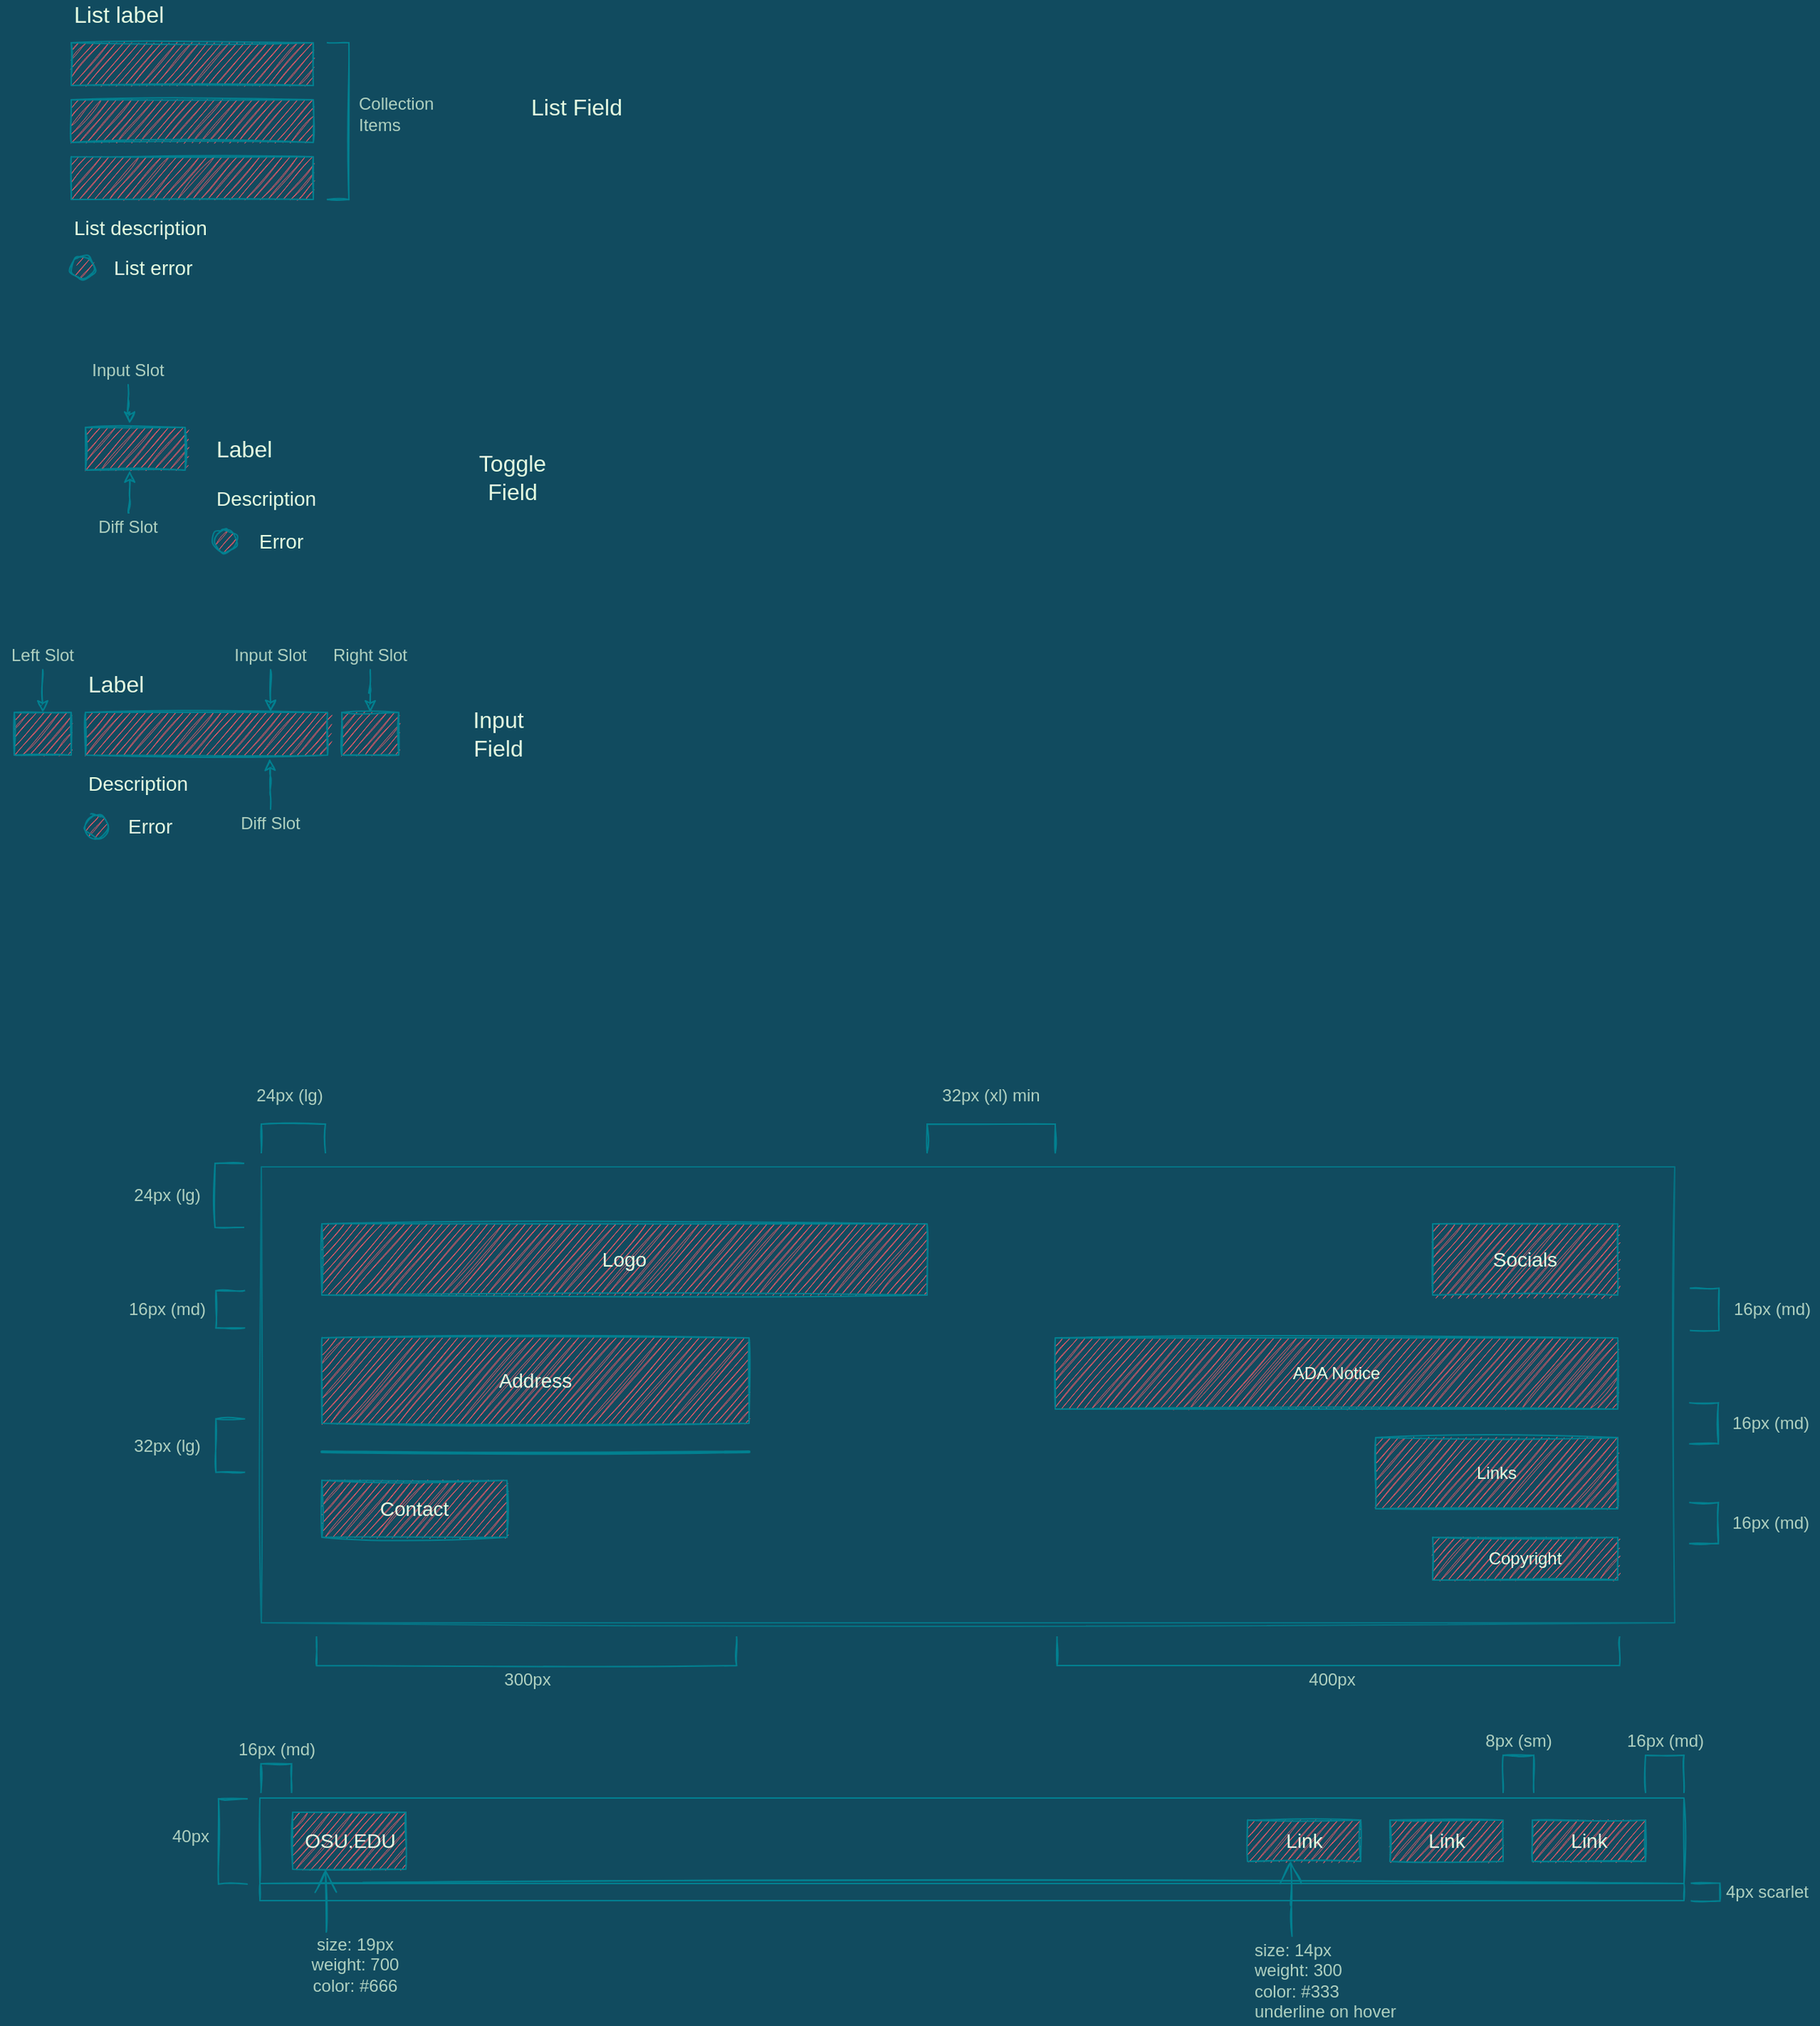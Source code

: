 <mxfile version="20.3.0" type="device"><diagram id="QByrFukcLoUELFLsciJ_" name="Page-1"><mxGraphModel dx="1629" dy="833" grid="0" gridSize="10" guides="1" tooltips="1" connect="1" arrows="1" fold="1" page="1" pageScale="1" pageWidth="850" pageHeight="1100" background="#114B5F" math="0" shadow="0"><root><mxCell id="0"/><mxCell id="1" parent="0"/><mxCell id="PzoOUh75sbeVQ9WSwZs6-1" value="" style="whiteSpace=wrap;html=1;fontSize=16;fillColor=#F45B69;strokeColor=#028090;fontColor=#E4FDE1;sketch=1;" parent="1" vertex="1"><mxGeometry x="120" y="660" width="170" height="30" as="geometry"/></mxCell><mxCell id="PzoOUh75sbeVQ9WSwZs6-2" value="Label" style="text;html=1;strokeColor=none;fillColor=none;align=left;verticalAlign=middle;whiteSpace=wrap;fontSize=16;fontColor=#E4FDE1;sketch=1;" parent="1" vertex="1"><mxGeometry x="120" y="630" width="170" height="20" as="geometry"/></mxCell><mxCell id="PzoOUh75sbeVQ9WSwZs6-4" value="Description" style="text;html=1;strokeColor=none;fillColor=none;align=left;verticalAlign=middle;whiteSpace=wrap;fontSize=14;fontColor=#E4FDE1;sketch=1;" parent="1" vertex="1"><mxGeometry x="120" y="700" width="170" height="20" as="geometry"/></mxCell><mxCell id="PzoOUh75sbeVQ9WSwZs6-6" value="" style="whiteSpace=wrap;html=1;fontSize=16;fillColor=#F45B69;strokeColor=#028090;fontColor=#E4FDE1;sketch=1;" parent="1" vertex="1"><mxGeometry x="120" y="460" width="70" height="30" as="geometry"/></mxCell><mxCell id="PzoOUh75sbeVQ9WSwZs6-7" value="Label" style="text;html=1;strokeColor=none;fillColor=none;align=left;verticalAlign=middle;whiteSpace=wrap;fontSize=16;fontColor=#E4FDE1;sketch=1;" parent="1" vertex="1"><mxGeometry x="210" y="465" width="120" height="20" as="geometry"/></mxCell><mxCell id="PzoOUh75sbeVQ9WSwZs6-8" value="Description" style="text;html=1;strokeColor=none;fillColor=none;align=left;verticalAlign=middle;whiteSpace=wrap;fontSize=14;fontColor=#E4FDE1;sketch=1;" parent="1" vertex="1"><mxGeometry x="210" y="500" width="120" height="20" as="geometry"/></mxCell><mxCell id="PzoOUh75sbeVQ9WSwZs6-10" value="" style="whiteSpace=wrap;html=1;fontSize=16;fillColor=#F45B69;strokeColor=#028090;fontColor=#E4FDE1;sketch=1;" parent="1" vertex="1"><mxGeometry x="110" y="190" width="170" height="30" as="geometry"/></mxCell><mxCell id="PzoOUh75sbeVQ9WSwZs6-11" value="List label" style="text;html=1;strokeColor=none;fillColor=none;align=left;verticalAlign=middle;whiteSpace=wrap;fontSize=16;fontColor=#E4FDE1;sketch=1;" parent="1" vertex="1"><mxGeometry x="110" y="160" width="170" height="20" as="geometry"/></mxCell><mxCell id="PzoOUh75sbeVQ9WSwZs6-12" value="List description" style="text;html=1;strokeColor=none;fillColor=none;align=left;verticalAlign=middle;whiteSpace=wrap;fontSize=14;fontColor=#E4FDE1;sketch=1;" parent="1" vertex="1"><mxGeometry x="110" y="310" width="170" height="20" as="geometry"/></mxCell><mxCell id="PzoOUh75sbeVQ9WSwZs6-13" value="List error" style="text;html=1;strokeColor=none;fillColor=none;align=left;verticalAlign=middle;whiteSpace=wrap;fontSize=14;fontColor=#E4FDE1;sketch=1;" parent="1" vertex="1"><mxGeometry x="138" y="338" width="170" height="20" as="geometry"/></mxCell><mxCell id="PzoOUh75sbeVQ9WSwZs6-16" value="Toggle Field" style="text;html=1;strokeColor=none;fillColor=none;align=center;verticalAlign=middle;whiteSpace=wrap;fontSize=16;fontColor=#E4FDE1;sketch=1;" parent="1" vertex="1"><mxGeometry x="380" y="470" width="80" height="50" as="geometry"/></mxCell><mxCell id="PzoOUh75sbeVQ9WSwZs6-17" value="Input Field" style="text;html=1;strokeColor=none;fillColor=none;align=center;verticalAlign=middle;whiteSpace=wrap;fontSize=16;fontColor=#E4FDE1;sketch=1;" parent="1" vertex="1"><mxGeometry x="380" y="645" width="60" height="60" as="geometry"/></mxCell><mxCell id="PzoOUh75sbeVQ9WSwZs6-18" value="List Field" style="text;html=1;strokeColor=none;fillColor=none;align=center;verticalAlign=middle;whiteSpace=wrap;fontSize=16;fontColor=#E4FDE1;sketch=1;" parent="1" vertex="1"><mxGeometry x="425" y="210" width="80" height="50" as="geometry"/></mxCell><mxCell id="PzoOUh75sbeVQ9WSwZs6-29" value="" style="ellipse;whiteSpace=wrap;html=1;aspect=fixed;rounded=0;fontColor=#E4FDE1;strokeColor=#028090;fillColor=#F45B69;sketch=1;" parent="1" vertex="1"><mxGeometry x="110" y="340" width="16" height="16" as="geometry"/></mxCell><mxCell id="PzoOUh75sbeVQ9WSwZs6-32" value="Error" style="text;html=1;strokeColor=none;fillColor=none;align=left;verticalAlign=middle;whiteSpace=wrap;fontSize=14;fontColor=#E4FDE1;sketch=1;" parent="1" vertex="1"><mxGeometry x="240" y="530" width="120" height="20" as="geometry"/></mxCell><mxCell id="PzoOUh75sbeVQ9WSwZs6-33" value="" style="ellipse;whiteSpace=wrap;html=1;aspect=fixed;rounded=0;fontColor=#E4FDE1;strokeColor=#028090;fillColor=#F45B69;sketch=1;" parent="1" vertex="1"><mxGeometry x="210" y="532" width="16" height="16" as="geometry"/></mxCell><mxCell id="PzoOUh75sbeVQ9WSwZs6-34" value="Error" style="text;html=1;strokeColor=none;fillColor=none;align=left;verticalAlign=middle;whiteSpace=wrap;fontSize=14;fontColor=#E4FDE1;sketch=1;" parent="1" vertex="1"><mxGeometry x="148" y="730" width="140" height="20" as="geometry"/></mxCell><mxCell id="PzoOUh75sbeVQ9WSwZs6-35" value="" style="ellipse;whiteSpace=wrap;html=1;aspect=fixed;rounded=0;fontColor=#E4FDE1;strokeColor=#028090;fillColor=#F45B69;sketch=1;" parent="1" vertex="1"><mxGeometry x="120" y="732" width="16" height="16" as="geometry"/></mxCell><mxCell id="PzoOUh75sbeVQ9WSwZs6-37" style="edgeStyle=orthogonalEdgeStyle;curved=0;rounded=1;orthogonalLoop=1;jettySize=auto;html=1;entryX=0.443;entryY=-0.09;entryDx=0;entryDy=0;entryPerimeter=0;fontColor=#E4FDE1;strokeColor=#028090;fillColor=#F45B69;labelBackgroundColor=#114B5F;sketch=1;" parent="1" source="PzoOUh75sbeVQ9WSwZs6-36" target="PzoOUh75sbeVQ9WSwZs6-6" edge="1"><mxGeometry relative="1" as="geometry"/></mxCell><mxCell id="PzoOUh75sbeVQ9WSwZs6-36" value="Input Slot" style="text;html=1;strokeColor=none;fillColor=none;align=center;verticalAlign=middle;whiteSpace=wrap;rounded=0;fontColor=#E4FDE1;fontSize=12;textOpacity=75;sketch=1;" parent="1" vertex="1"><mxGeometry x="120" y="410" width="60" height="20" as="geometry"/></mxCell><mxCell id="PzoOUh75sbeVQ9WSwZs6-108" style="edgeStyle=orthogonalEdgeStyle;curved=0;rounded=1;orthogonalLoop=1;jettySize=auto;html=1;exitX=0.5;exitY=1;exitDx=0;exitDy=0;entryX=0.765;entryY=-0.014;entryDx=0;entryDy=0;entryPerimeter=0;fontSize=12;fontColor=#E4FDE1;strokeColor=#028090;strokeWidth=1;fillColor=#F45B69;labelBackgroundColor=#114B5F;sketch=1;" parent="1" source="PzoOUh75sbeVQ9WSwZs6-38" target="PzoOUh75sbeVQ9WSwZs6-1" edge="1"><mxGeometry relative="1" as="geometry"/></mxCell><mxCell id="PzoOUh75sbeVQ9WSwZs6-38" value="Input Slot" style="text;html=1;strokeColor=none;fillColor=none;align=center;verticalAlign=middle;whiteSpace=wrap;rounded=0;fontColor=#E4FDE1;fontSize=12;textOpacity=75;sketch=1;" parent="1" vertex="1"><mxGeometry x="220" y="610" width="60" height="20" as="geometry"/></mxCell><mxCell id="PzoOUh75sbeVQ9WSwZs6-42" style="edgeStyle=orthogonalEdgeStyle;curved=0;rounded=1;orthogonalLoop=1;jettySize=auto;html=1;exitX=0.5;exitY=0;exitDx=0;exitDy=0;entryX=0.444;entryY=1.01;entryDx=0;entryDy=0;entryPerimeter=0;fontSize=12;fontColor=#E4FDE1;strokeColor=#028090;fillColor=#F45B69;labelBackgroundColor=#114B5F;sketch=1;" parent="1" source="PzoOUh75sbeVQ9WSwZs6-41" target="PzoOUh75sbeVQ9WSwZs6-6" edge="1"><mxGeometry relative="1" as="geometry"/></mxCell><mxCell id="PzoOUh75sbeVQ9WSwZs6-41" value="Diff Slot" style="text;html=1;strokeColor=none;fillColor=none;align=center;verticalAlign=middle;whiteSpace=wrap;rounded=0;fontColor=#E4FDE1;fontSize=12;textOpacity=75;sketch=1;" parent="1" vertex="1"><mxGeometry x="120" y="520" width="60" height="20" as="geometry"/></mxCell><mxCell id="PzoOUh75sbeVQ9WSwZs6-44" style="edgeStyle=orthogonalEdgeStyle;curved=0;rounded=1;orthogonalLoop=1;jettySize=auto;html=1;exitX=0.5;exitY=0;exitDx=0;exitDy=0;entryX=0.761;entryY=1.085;entryDx=0;entryDy=0;entryPerimeter=0;fontSize=12;fontColor=#E4FDE1;strokeColor=#028090;fillColor=#F45B69;labelBackgroundColor=#114B5F;sketch=1;" parent="1" source="PzoOUh75sbeVQ9WSwZs6-43" target="PzoOUh75sbeVQ9WSwZs6-1" edge="1"><mxGeometry relative="1" as="geometry"><Array as="points"><mxPoint x="250" y="710"/><mxPoint x="249" y="710"/></Array></mxGeometry></mxCell><mxCell id="PzoOUh75sbeVQ9WSwZs6-43" value="Diff Slot" style="text;html=1;strokeColor=none;fillColor=none;align=center;verticalAlign=middle;whiteSpace=wrap;rounded=0;fontColor=#E4FDE1;fontSize=12;textOpacity=75;sketch=1;" parent="1" vertex="1"><mxGeometry x="220" y="728" width="60" height="20" as="geometry"/></mxCell><mxCell id="PzoOUh75sbeVQ9WSwZs6-101" value="" style="whiteSpace=wrap;html=1;fontSize=16;fillColor=#F45B69;strokeColor=#028090;fontColor=#E4FDE1;sketch=1;" parent="1" vertex="1"><mxGeometry x="70" y="660" width="40" height="30" as="geometry"/></mxCell><mxCell id="PzoOUh75sbeVQ9WSwZs6-102" value="" style="whiteSpace=wrap;html=1;fontSize=16;fillColor=#F45B69;strokeColor=#028090;fontColor=#E4FDE1;sketch=1;" parent="1" vertex="1"><mxGeometry x="300" y="660" width="40" height="30" as="geometry"/></mxCell><mxCell id="PzoOUh75sbeVQ9WSwZs6-107" style="edgeStyle=orthogonalEdgeStyle;curved=0;rounded=1;orthogonalLoop=1;jettySize=auto;html=1;entryX=0.5;entryY=0;entryDx=0;entryDy=0;fontSize=12;fontColor=#E4FDE1;strokeColor=#028090;strokeWidth=1;fillColor=#F45B69;labelBackgroundColor=#114B5F;sketch=1;" parent="1" source="PzoOUh75sbeVQ9WSwZs6-103" target="PzoOUh75sbeVQ9WSwZs6-102" edge="1"><mxGeometry relative="1" as="geometry"/></mxCell><mxCell id="PzoOUh75sbeVQ9WSwZs6-103" value="Right Slot" style="text;html=1;strokeColor=none;fillColor=none;align=center;verticalAlign=middle;whiteSpace=wrap;rounded=0;fontColor=#E4FDE1;fontSize=12;textOpacity=75;sketch=1;" parent="1" vertex="1"><mxGeometry x="290" y="610" width="60" height="20" as="geometry"/></mxCell><mxCell id="PzoOUh75sbeVQ9WSwZs6-105" style="edgeStyle=orthogonalEdgeStyle;curved=0;rounded=1;orthogonalLoop=1;jettySize=auto;html=1;exitX=0.5;exitY=1;exitDx=0;exitDy=0;entryX=0.5;entryY=0;entryDx=0;entryDy=0;fontSize=12;fontColor=#E4FDE1;strokeColor=#028090;strokeWidth=1;fillColor=#F45B69;labelBackgroundColor=#114B5F;sketch=1;" parent="1" source="PzoOUh75sbeVQ9WSwZs6-104" target="PzoOUh75sbeVQ9WSwZs6-101" edge="1"><mxGeometry relative="1" as="geometry"/></mxCell><mxCell id="PzoOUh75sbeVQ9WSwZs6-104" value="Left Slot" style="text;html=1;strokeColor=none;fillColor=none;align=center;verticalAlign=middle;whiteSpace=wrap;rounded=0;fontColor=#E4FDE1;fontSize=12;textOpacity=75;sketch=1;" parent="1" vertex="1"><mxGeometry x="60" y="610" width="60" height="20" as="geometry"/></mxCell><mxCell id="PzoOUh75sbeVQ9WSwZs6-111" value="" style="whiteSpace=wrap;html=1;fontSize=16;fillColor=#F45B69;strokeColor=#028090;fontColor=#E4FDE1;sketch=1;" parent="1" vertex="1"><mxGeometry x="110" y="230" width="170" height="30" as="geometry"/></mxCell><mxCell id="PzoOUh75sbeVQ9WSwZs6-112" value="" style="whiteSpace=wrap;html=1;fontSize=16;fillColor=#F45B69;strokeColor=#028090;fontColor=#E4FDE1;sketch=1;" parent="1" vertex="1"><mxGeometry x="110" y="270" width="170" height="30" as="geometry"/></mxCell><mxCell id="PzoOUh75sbeVQ9WSwZs6-114" value="" style="shape=partialRectangle;whiteSpace=wrap;html=1;bottom=1;right=1;left=1;top=0;fillColor=none;routingCenterX=-0.5;rounded=0;fontColor=#E4FDE1;strokeColor=#028090;rotation=-90;sketch=1;" parent="1" vertex="1"><mxGeometry x="242.5" y="237.5" width="110" height="15" as="geometry"/></mxCell><mxCell id="PzoOUh75sbeVQ9WSwZs6-115" value="Collection Items" style="text;html=1;strokeColor=none;fillColor=none;align=left;verticalAlign=middle;whiteSpace=wrap;rounded=0;fontColor=#E4FDE1;fontSize=12;textOpacity=75;sketch=1;" parent="1" vertex="1"><mxGeometry x="310" y="230" width="60" height="20" as="geometry"/></mxCell><mxCell id="6VIrqhvrj4szdaw7o7iw-1" value="" style="group;fontColor=#E4FDE1;sketch=1;" vertex="1" connectable="0" parent="1"><mxGeometry x="146" y="919" width="1190.94" height="430" as="geometry"/></mxCell><mxCell id="6VIrqhvrj4szdaw7o7iw-2" value="" style="rounded=0;whiteSpace=wrap;html=1;fontSize=12;fontColor=#E4FDE1;strokeColor=#028090;fillColor=none;align=left;opacity=75;sketch=1;" vertex="1" parent="6VIrqhvrj4szdaw7o7iw-1"><mxGeometry x="97.5" y="60" width="992.5" height="320" as="geometry"/></mxCell><mxCell id="6VIrqhvrj4szdaw7o7iw-3" value="Address" style="rounded=0;whiteSpace=wrap;html=1;fontSize=14;fontColor=#E4FDE1;strokeColor=#028090;fillColor=#F45B69;sketch=1;" vertex="1" parent="6VIrqhvrj4szdaw7o7iw-1"><mxGeometry x="140" y="180" width="300" height="60" as="geometry"/></mxCell><mxCell id="6VIrqhvrj4szdaw7o7iw-4" value="Logo" style="rounded=0;whiteSpace=wrap;html=1;fontSize=14;fontColor=#E4FDE1;strokeColor=#028090;fillColor=#F45B69;sketch=1;" vertex="1" parent="6VIrqhvrj4szdaw7o7iw-1"><mxGeometry x="140" y="100" width="425" height="50" as="geometry"/></mxCell><mxCell id="6VIrqhvrj4szdaw7o7iw-5" value="Contact" style="rounded=0;whiteSpace=wrap;html=1;fontSize=14;fontColor=#E4FDE1;strokeColor=#028090;fillColor=#F45B69;sketch=1;" vertex="1" parent="6VIrqhvrj4szdaw7o7iw-1"><mxGeometry x="140" y="280" width="130" height="40" as="geometry"/></mxCell><mxCell id="6VIrqhvrj4szdaw7o7iw-6" value="Socials" style="rounded=0;whiteSpace=wrap;html=1;fontSize=14;fontColor=#E4FDE1;strokeColor=#028090;fillColor=#F45B69;sketch=1;" vertex="1" parent="6VIrqhvrj4szdaw7o7iw-1"><mxGeometry x="920" y="100" width="130" height="50" as="geometry"/></mxCell><mxCell id="6VIrqhvrj4szdaw7o7iw-7" value="ADA Notice" style="rounded=0;whiteSpace=wrap;html=1;fontSize=12;fontColor=#E4FDE1;strokeColor=#028090;fillColor=#F45B69;sketch=1;" vertex="1" parent="6VIrqhvrj4szdaw7o7iw-1"><mxGeometry x="655" y="180" width="395" height="50" as="geometry"/></mxCell><mxCell id="6VIrqhvrj4szdaw7o7iw-8" value="Links" style="rounded=0;whiteSpace=wrap;html=1;fontSize=12;fontColor=#E4FDE1;strokeColor=#028090;fillColor=#F45B69;sketch=1;" vertex="1" parent="6VIrqhvrj4szdaw7o7iw-1"><mxGeometry x="880" y="250" width="170" height="50" as="geometry"/></mxCell><mxCell id="6VIrqhvrj4szdaw7o7iw-9" value="Copyright" style="rounded=0;whiteSpace=wrap;html=1;fontSize=12;fontColor=#E4FDE1;strokeColor=#028090;fillColor=#F45B69;sketch=1;" vertex="1" parent="6VIrqhvrj4szdaw7o7iw-1"><mxGeometry x="920" y="320" width="130" height="30" as="geometry"/></mxCell><mxCell id="6VIrqhvrj4szdaw7o7iw-10" value="24px (lg)" style="text;html=1;strokeColor=none;fillColor=none;align=center;verticalAlign=middle;whiteSpace=wrap;rounded=0;fontSize=12;fontColor=#E4FDE1;opacity=75;textOpacity=75;sketch=1;" vertex="1" parent="6VIrqhvrj4szdaw7o7iw-1"><mxGeometry x="86.25" width="62.5" height="20" as="geometry"/></mxCell><mxCell id="6VIrqhvrj4szdaw7o7iw-11" value="" style="shape=partialRectangle;whiteSpace=wrap;html=1;bottom=1;right=1;left=1;top=0;fillColor=none;routingCenterX=-0.5;rounded=0;fontSize=12;fontColor=#E4FDE1;strokeColor=#028090;align=left;rotation=-180;sketch=1;" vertex="1" parent="6VIrqhvrj4szdaw7o7iw-1"><mxGeometry x="97.5" y="30" width="45" height="20" as="geometry"/></mxCell><mxCell id="6VIrqhvrj4szdaw7o7iw-12" value="" style="shape=partialRectangle;whiteSpace=wrap;html=1;bottom=1;right=1;left=1;top=0;fillColor=none;routingCenterX=-0.5;rounded=0;fontSize=12;fontColor=#E4FDE1;strokeColor=#028090;align=left;rotation=-180;sketch=1;" vertex="1" parent="6VIrqhvrj4szdaw7o7iw-1"><mxGeometry x="565" y="30" width="90" height="20" as="geometry"/></mxCell><mxCell id="6VIrqhvrj4szdaw7o7iw-13" value="32px (xl) min" style="text;html=1;strokeColor=none;fillColor=none;align=center;verticalAlign=middle;whiteSpace=wrap;rounded=0;fontSize=12;fontColor=#E4FDE1;opacity=75;textOpacity=75;sketch=1;" vertex="1" parent="6VIrqhvrj4szdaw7o7iw-1"><mxGeometry x="573.13" width="73.75" height="20" as="geometry"/></mxCell><mxCell id="6VIrqhvrj4szdaw7o7iw-14" value="" style="shape=partialRectangle;whiteSpace=wrap;html=1;bottom=1;right=1;left=1;top=0;fillColor=none;routingCenterX=-0.5;rounded=0;fontSize=12;fontColor=#E4FDE1;strokeColor=#028090;align=left;rotation=0;sketch=1;" vertex="1" parent="6VIrqhvrj4szdaw7o7iw-1"><mxGeometry x="136.25" y="390" width="295" height="20" as="geometry"/></mxCell><mxCell id="6VIrqhvrj4szdaw7o7iw-15" value="300px" style="text;html=1;strokeColor=none;fillColor=none;align=center;verticalAlign=middle;whiteSpace=wrap;rounded=0;fontSize=12;fontColor=#E4FDE1;opacity=75;textOpacity=75;sketch=1;" vertex="1" parent="6VIrqhvrj4szdaw7o7iw-1"><mxGeometry x="252.5" y="410" width="62.5" height="20" as="geometry"/></mxCell><mxCell id="6VIrqhvrj4szdaw7o7iw-16" value="" style="shape=partialRectangle;whiteSpace=wrap;html=1;bottom=1;right=1;left=1;top=0;fillColor=none;routingCenterX=-0.5;rounded=0;fontSize=12;fontColor=#E4FDE1;strokeColor=#028090;align=left;rotation=0;sketch=1;" vertex="1" parent="6VIrqhvrj4szdaw7o7iw-1"><mxGeometry x="656.25" y="390" width="395" height="20" as="geometry"/></mxCell><mxCell id="6VIrqhvrj4szdaw7o7iw-17" value="400px" style="text;html=1;strokeColor=none;fillColor=none;align=center;verticalAlign=middle;whiteSpace=wrap;rounded=0;fontSize=12;fontColor=#E4FDE1;opacity=75;textOpacity=75;sketch=1;" vertex="1" parent="6VIrqhvrj4szdaw7o7iw-1"><mxGeometry x="817.5" y="410" width="62.5" height="20" as="geometry"/></mxCell><mxCell id="6VIrqhvrj4szdaw7o7iw-18" value="" style="shape=partialRectangle;whiteSpace=wrap;html=1;bottom=1;right=1;left=1;top=0;fillColor=none;routingCenterX=-0.5;rounded=0;fontSize=12;fontColor=#E4FDE1;strokeColor=#028090;align=left;rotation=90;sketch=1;" vertex="1" parent="6VIrqhvrj4szdaw7o7iw-1"><mxGeometry x="52.5" y="70" width="45" height="20" as="geometry"/></mxCell><mxCell id="6VIrqhvrj4szdaw7o7iw-19" value="24px (lg)" style="text;html=1;strokeColor=none;fillColor=none;align=center;verticalAlign=middle;whiteSpace=wrap;rounded=0;fontSize=12;fontColor=#E4FDE1;opacity=75;textOpacity=75;sketch=1;" vertex="1" parent="6VIrqhvrj4szdaw7o7iw-1"><mxGeometry y="70" width="62.5" height="20" as="geometry"/></mxCell><mxCell id="6VIrqhvrj4szdaw7o7iw-20" value="" style="shape=partialRectangle;whiteSpace=wrap;html=1;bottom=1;right=1;left=1;top=0;fillColor=none;routingCenterX=-0.5;rounded=0;fontSize=12;fontColor=#E4FDE1;strokeColor=#028090;align=left;rotation=90;sketch=1;" vertex="1" parent="6VIrqhvrj4szdaw7o7iw-1"><mxGeometry x="62.5" y="150" width="26.25" height="20" as="geometry"/></mxCell><mxCell id="6VIrqhvrj4szdaw7o7iw-21" value="16px (md)" style="text;html=1;strokeColor=none;fillColor=none;align=center;verticalAlign=middle;whiteSpace=wrap;rounded=0;fontSize=12;fontColor=#E4FDE1;opacity=75;textOpacity=75;sketch=1;" vertex="1" parent="6VIrqhvrj4szdaw7o7iw-1"><mxGeometry y="150" width="62.5" height="20" as="geometry"/></mxCell><mxCell id="6VIrqhvrj4szdaw7o7iw-22" value="" style="shape=partialRectangle;whiteSpace=wrap;html=1;bottom=1;right=1;left=1;top=0;fillColor=none;routingCenterX=-0.5;rounded=0;fontSize=12;fontColor=#E4FDE1;strokeColor=#028090;align=left;rotation=-90;sketch=1;" vertex="1" parent="6VIrqhvrj4szdaw7o7iw-1"><mxGeometry x="1096.25" y="230" width="28.75" height="20" as="geometry"/></mxCell><mxCell id="6VIrqhvrj4szdaw7o7iw-23" value="16px (md)" style="text;html=1;strokeColor=none;fillColor=none;align=center;verticalAlign=middle;whiteSpace=wrap;rounded=0;fontSize=12;fontColor=#E4FDE1;opacity=75;textOpacity=75;sketch=1;" vertex="1" parent="6VIrqhvrj4szdaw7o7iw-1"><mxGeometry x="1125" y="230" width="65" height="20" as="geometry"/></mxCell><mxCell id="6VIrqhvrj4szdaw7o7iw-24" value="" style="shape=partialRectangle;whiteSpace=wrap;html=1;bottom=1;right=1;left=1;top=0;fillColor=none;routingCenterX=-0.5;rounded=0;fontSize=12;fontColor=#E4FDE1;strokeColor=#028090;align=left;rotation=-90;sketch=1;" vertex="1" parent="6VIrqhvrj4szdaw7o7iw-1"><mxGeometry x="1096.25" y="150" width="29.69" height="20" as="geometry"/></mxCell><mxCell id="6VIrqhvrj4szdaw7o7iw-25" value="16px (md)" style="text;html=1;strokeColor=none;fillColor=none;align=center;verticalAlign=middle;whiteSpace=wrap;rounded=0;fontSize=12;fontColor=#E4FDE1;opacity=75;textOpacity=75;sketch=1;" vertex="1" parent="6VIrqhvrj4szdaw7o7iw-1"><mxGeometry x="1125.94" y="150" width="65" height="20" as="geometry"/></mxCell><mxCell id="6VIrqhvrj4szdaw7o7iw-26" value="" style="endArrow=none;html=1;fontSize=14;fontColor=#E4FDE1;strokeColor=#028090;fillColor=#F45B69;strokeWidth=2;labelBackgroundColor=#114B5F;sketch=1;" edge="1" parent="6VIrqhvrj4szdaw7o7iw-1"><mxGeometry width="50" height="50" relative="1" as="geometry"><mxPoint x="140" y="260" as="sourcePoint"/><mxPoint x="440" y="260" as="targetPoint"/></mxGeometry></mxCell><mxCell id="6VIrqhvrj4szdaw7o7iw-27" value="" style="shape=partialRectangle;whiteSpace=wrap;html=1;bottom=1;right=1;left=1;top=0;fillColor=none;routingCenterX=-0.5;rounded=0;fontSize=12;fontColor=#E4FDE1;strokeColor=#028090;align=left;rotation=90;sketch=1;" vertex="1" parent="6VIrqhvrj4szdaw7o7iw-1"><mxGeometry x="56.88" y="245.63" width="37.5" height="20" as="geometry"/></mxCell><mxCell id="6VIrqhvrj4szdaw7o7iw-28" value="32px (lg)" style="text;html=1;strokeColor=none;fillColor=none;align=center;verticalAlign=middle;whiteSpace=wrap;rounded=0;fontSize=12;fontColor=#E4FDE1;opacity=75;textOpacity=75;sketch=1;" vertex="1" parent="6VIrqhvrj4szdaw7o7iw-1"><mxGeometry y="245.63" width="62.5" height="20" as="geometry"/></mxCell><mxCell id="6VIrqhvrj4szdaw7o7iw-29" value="" style="shape=partialRectangle;whiteSpace=wrap;html=1;bottom=1;right=1;left=1;top=0;fillColor=none;routingCenterX=-0.5;rounded=0;fontSize=12;fontColor=#E4FDE1;strokeColor=#028090;align=left;rotation=-90;sketch=1;" vertex="1" parent="6VIrqhvrj4szdaw7o7iw-1"><mxGeometry x="1096.25" y="300" width="28.75" height="20" as="geometry"/></mxCell><mxCell id="6VIrqhvrj4szdaw7o7iw-30" value="16px (md)" style="text;html=1;strokeColor=none;fillColor=none;align=center;verticalAlign=middle;whiteSpace=wrap;rounded=0;fontSize=12;fontColor=#E4FDE1;opacity=75;textOpacity=75;sketch=1;" vertex="1" parent="6VIrqhvrj4szdaw7o7iw-1"><mxGeometry x="1125" y="300" width="65" height="20" as="geometry"/></mxCell><mxCell id="6VIrqhvrj4szdaw7o7iw-32" value="" style="rounded=0;whiteSpace=wrap;html=1;hachureGap=4;fontFamily=Architects Daughter;fontSource=https%3A%2F%2Ffonts.googleapis.com%2Fcss%3Ffamily%3DArchitects%2BDaughter;fontSize=20;fillColor=none;strokeColor=#028090;fontColor=#E4FDE1;sketch=1;" vertex="1" parent="1"><mxGeometry x="242.5" y="1422" width="1000" height="60" as="geometry"/></mxCell><mxCell id="6VIrqhvrj4szdaw7o7iw-33" value="" style="rounded=0;whiteSpace=wrap;html=1;hachureGap=4;fontFamily=Architects Daughter;fontSource=https%3A%2F%2Ffonts.googleapis.com%2Fcss%3Ffamily%3DArchitects%2BDaughter;fontSize=20;fillColor=none;strokeColor=#028090;fontColor=#E4FDE1;sketch=1;" vertex="1" parent="1"><mxGeometry x="242.5" y="1482" width="1000" height="12" as="geometry"/></mxCell><mxCell id="6VIrqhvrj4szdaw7o7iw-39" value="" style="shape=partialRectangle;whiteSpace=wrap;html=1;bottom=1;right=1;left=1;top=0;fillColor=none;routingCenterX=-0.5;rounded=0;fontSize=12;fontColor=#E4FDE1;strokeColor=#028090;align=left;rotation=90;sketch=1;" vertex="1" parent="1"><mxGeometry x="193.51" y="1442.48" width="59.86" height="20" as="geometry"/></mxCell><mxCell id="6VIrqhvrj4szdaw7o7iw-40" value="40px" style="text;html=1;strokeColor=none;fillColor=none;align=right;verticalAlign=middle;whiteSpace=wrap;rounded=0;fontSize=12;fontColor=#E4FDE1;opacity=75;textOpacity=75;sketch=1;" vertex="1" parent="1"><mxGeometry x="157.5" y="1438.59" width="51" height="20" as="geometry"/></mxCell><mxCell id="6VIrqhvrj4szdaw7o7iw-42" value="OSU.EDU" style="rounded=0;whiteSpace=wrap;html=1;fontSize=14;fontColor=#E4FDE1;strokeColor=#028090;fillColor=#F45B69;sketch=1;" vertex="1" parent="1"><mxGeometry x="265.5" y="1432" width="79.5" height="40" as="geometry"/></mxCell><mxCell id="6VIrqhvrj4szdaw7o7iw-73" value="16px (md)" style="text;html=1;strokeColor=none;fillColor=none;align=center;verticalAlign=middle;whiteSpace=wrap;rounded=0;fontSize=12;fontColor=#E4FDE1;opacity=75;textOpacity=75;sketch=1;" vertex="1" parent="1"><mxGeometry x="222.75" y="1378" width="62.5" height="20" as="geometry"/></mxCell><mxCell id="6VIrqhvrj4szdaw7o7iw-74" value="" style="shape=partialRectangle;whiteSpace=wrap;html=1;bottom=1;right=1;left=1;top=0;fillColor=none;routingCenterX=-0.5;rounded=0;fontSize=12;fontColor=#E4FDE1;strokeColor=#028090;align=left;rotation=-180;sketch=1;" vertex="1" parent="1"><mxGeometry x="243.25" y="1398" width="21.5" height="20" as="geometry"/></mxCell><mxCell id="6VIrqhvrj4szdaw7o7iw-78" style="edgeStyle=orthogonalEdgeStyle;curved=1;rounded=0;sketch=1;hachureGap=4;orthogonalLoop=1;jettySize=auto;html=1;exitX=0.25;exitY=0;exitDx=0;exitDy=0;entryX=0.29;entryY=1.001;entryDx=0;entryDy=0;entryPerimeter=0;fontFamily=Architects Daughter;fontSource=https%3A%2F%2Ffonts.googleapis.com%2Fcss%3Ffamily%3DArchitects%2BDaughter;fontSize=16;endArrow=open;startSize=14;endSize=14;sourcePerimeterSpacing=8;targetPerimeterSpacing=8;labelBackgroundColor=#114B5F;strokeColor=#028090;fontColor=#E4FDE1;" edge="1" parent="1" source="6VIrqhvrj4szdaw7o7iw-77" target="6VIrqhvrj4szdaw7o7iw-42"><mxGeometry relative="1" as="geometry"/></mxCell><mxCell id="6VIrqhvrj4szdaw7o7iw-77" value="size: 19px&lt;br&gt;weight: 700&lt;br&gt;color: #666" style="text;html=1;strokeColor=none;fillColor=none;align=center;verticalAlign=middle;whiteSpace=wrap;rounded=0;fontSize=12;fontColor=#E4FDE1;opacity=75;textOpacity=75;sketch=1;" vertex="1" parent="1"><mxGeometry x="268.75" y="1516" width="81.25" height="45" as="geometry"/></mxCell><mxCell id="6VIrqhvrj4szdaw7o7iw-109" value="Link" style="rounded=0;whiteSpace=wrap;html=1;fontSize=14;fontColor=#E4FDE1;strokeColor=#028090;fillColor=#F45B69;sketch=1;" vertex="1" parent="1"><mxGeometry x="1136" y="1437.5" width="79.5" height="29" as="geometry"/></mxCell><mxCell id="6VIrqhvrj4szdaw7o7iw-112" value="8px (sm)" style="text;html=1;strokeColor=none;fillColor=none;align=center;verticalAlign=middle;whiteSpace=wrap;rounded=0;fontSize=12;fontColor=#E4FDE1;opacity=75;textOpacity=75;sketch=1;" vertex="1" parent="1"><mxGeometry x="1095" y="1372" width="62.5" height="20" as="geometry"/></mxCell><mxCell id="6VIrqhvrj4szdaw7o7iw-113" value="" style="shape=partialRectangle;whiteSpace=wrap;html=1;bottom=1;right=1;left=1;top=0;fillColor=none;routingCenterX=-0.5;rounded=0;fontSize=12;fontColor=#E4FDE1;strokeColor=#028090;align=left;rotation=-180;sketch=1;" vertex="1" parent="1"><mxGeometry x="1115.5" y="1392" width="21.5" height="26" as="geometry"/></mxCell><mxCell id="6VIrqhvrj4szdaw7o7iw-115" value="" style="shape=partialRectangle;whiteSpace=wrap;html=1;bottom=1;right=1;left=1;top=0;fillColor=none;routingCenterX=-0.5;rounded=0;fontSize=12;fontColor=#E4FDE1;strokeColor=#028090;align=left;rotation=-180;sketch=1;" vertex="1" parent="1"><mxGeometry x="1215.5" y="1392" width="27" height="26" as="geometry"/></mxCell><mxCell id="6VIrqhvrj4szdaw7o7iw-116" value="16px (md)" style="text;html=1;strokeColor=none;fillColor=none;align=center;verticalAlign=middle;whiteSpace=wrap;rounded=0;fontSize=12;fontColor=#E4FDE1;opacity=75;textOpacity=75;sketch=1;" vertex="1" parent="1"><mxGeometry x="1197.75" y="1372" width="62.5" height="20" as="geometry"/></mxCell><mxCell id="6VIrqhvrj4szdaw7o7iw-117" value="" style="shape=partialRectangle;whiteSpace=wrap;html=1;bottom=1;right=1;left=1;top=0;fillColor=none;routingCenterX=-0.5;rounded=0;fontSize=12;fontColor=#E4FDE1;strokeColor=#028090;align=left;rotation=-90;sketch=1;" vertex="1" parent="1"><mxGeometry x="1251.48" y="1478" width="12.52" height="20" as="geometry"/></mxCell><mxCell id="6VIrqhvrj4szdaw7o7iw-118" value="4px scarlet" style="text;html=1;strokeColor=none;fillColor=none;align=right;verticalAlign=middle;whiteSpace=wrap;rounded=0;fontSize=12;fontColor=#E4FDE1;opacity=75;textOpacity=75;sketch=1;" vertex="1" parent="1"><mxGeometry x="1269" y="1478" width="62.5" height="20" as="geometry"/></mxCell><mxCell id="6VIrqhvrj4szdaw7o7iw-121" style="edgeStyle=orthogonalEdgeStyle;curved=1;rounded=0;sketch=1;hachureGap=4;orthogonalLoop=1;jettySize=auto;html=1;exitX=0.25;exitY=0;exitDx=0;exitDy=0;entryX=0.381;entryY=0.983;entryDx=0;entryDy=0;entryPerimeter=0;strokeColor=#028090;fontFamily=Architects Daughter;fontSource=https%3A%2F%2Ffonts.googleapis.com%2Fcss%3Ffamily%3DArchitects%2BDaughter;fontSize=16;fontColor=#E4FDE1;endArrow=open;startSize=14;endSize=14;sourcePerimeterSpacing=8;targetPerimeterSpacing=8;fillColor=#F45B69;" edge="1" parent="1" source="6VIrqhvrj4szdaw7o7iw-119" target="6VIrqhvrj4szdaw7o7iw-123"><mxGeometry relative="1" as="geometry"><mxPoint x="966.323" y="1471.473" as="targetPoint"/></mxGeometry></mxCell><mxCell id="6VIrqhvrj4szdaw7o7iw-119" value="size: 14px&lt;br&gt;weight: 300&lt;br&gt;color: #333&lt;br&gt;underline on hover" style="text;html=1;strokeColor=none;fillColor=none;align=left;verticalAlign=middle;whiteSpace=wrap;rounded=0;fontSize=12;fontColor=#E4FDE1;opacity=75;textOpacity=75;sketch=1;" vertex="1" parent="1"><mxGeometry x="939" y="1519" width="113" height="62" as="geometry"/></mxCell><mxCell id="6VIrqhvrj4szdaw7o7iw-122" value="Link" style="rounded=0;whiteSpace=wrap;html=1;fontSize=14;fontColor=#E4FDE1;strokeColor=#028090;fillColor=#F45B69;sketch=1;" vertex="1" parent="1"><mxGeometry x="1036" y="1437.5" width="79.5" height="29" as="geometry"/></mxCell><mxCell id="6VIrqhvrj4szdaw7o7iw-123" value="Link" style="rounded=0;whiteSpace=wrap;html=1;fontSize=14;fontColor=#E4FDE1;strokeColor=#028090;fillColor=#F45B69;sketch=1;" vertex="1" parent="1"><mxGeometry x="936" y="1437.5" width="79.5" height="29" as="geometry"/></mxCell></root></mxGraphModel></diagram></mxfile>